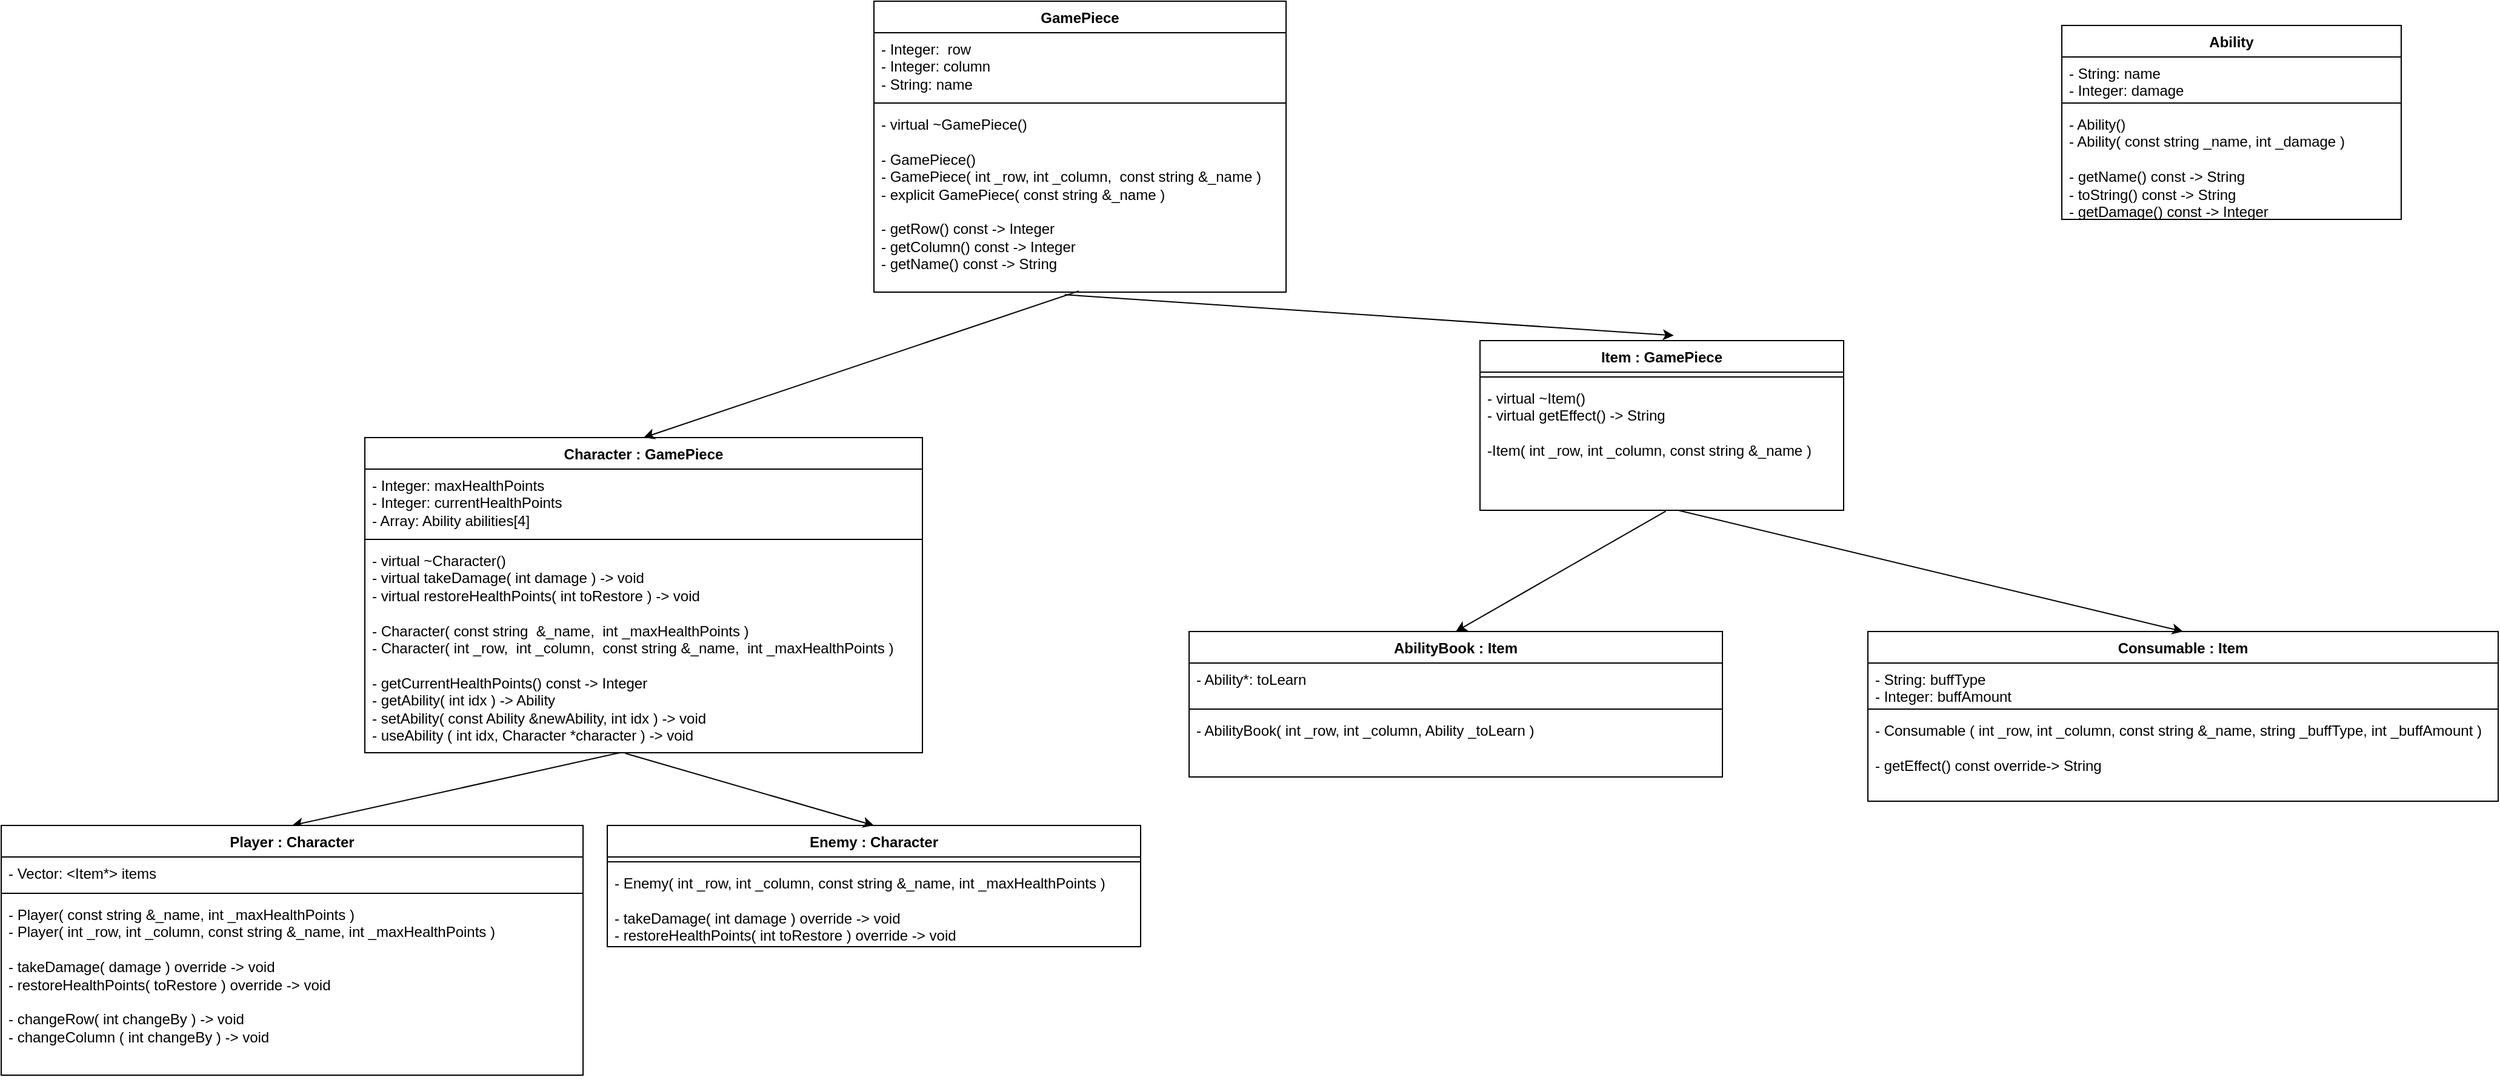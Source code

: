 <mxfile version="22.1.22" type="embed">
  <diagram id="C5RBs43oDa-KdzZeNtuy" name="Page-1">
    <mxGraphModel dx="2573" dy="144" grid="1" gridSize="20" guides="1" tooltips="1" connect="1" arrows="1" fold="1" page="1" pageScale="1" pageWidth="1600" pageHeight="1200" math="0" shadow="0">
      <root>
        <mxCell id="WIyWlLk6GJQsqaUBKTNV-0" />
        <mxCell id="WIyWlLk6GJQsqaUBKTNV-1" parent="WIyWlLk6GJQsqaUBKTNV-0" />
        <mxCell id="0" value="GamePiece" style="swimlane;fontStyle=1;align=center;verticalAlign=top;childLayout=stackLayout;horizontal=1;startSize=26;horizontalStack=0;resizeParent=1;resizeParentMax=0;resizeLast=0;collapsible=1;marginBottom=0;whiteSpace=wrap;html=1;" parent="WIyWlLk6GJQsqaUBKTNV-1" vertex="1">
          <mxGeometry x="660" y="20" width="340" height="240" as="geometry" />
        </mxCell>
        <mxCell id="1" value="- Integer:&amp;nbsp; row&lt;br&gt;- Integer: column&lt;br&gt;- String: name" style="text;strokeColor=none;fillColor=none;align=left;verticalAlign=top;spacingLeft=4;spacingRight=4;overflow=hidden;rotatable=0;points=[[0,0.5],[1,0.5]];portConstraint=eastwest;whiteSpace=wrap;html=1;" parent="0" vertex="1">
          <mxGeometry y="26" width="340" height="54" as="geometry" />
        </mxCell>
        <mxCell id="2" value="" style="line;strokeWidth=1;fillColor=none;align=left;verticalAlign=middle;spacingTop=-1;spacingLeft=3;spacingRight=3;rotatable=0;labelPosition=right;points=[];portConstraint=eastwest;strokeColor=inherit;" parent="0" vertex="1">
          <mxGeometry y="80" width="340" height="8" as="geometry" />
        </mxCell>
        <mxCell id="3" value="- virtual ~GamePiece()&lt;br&gt;&lt;br&gt;- GamePiece()&lt;br&gt;- GamePiece( int _row, int _column,&amp;nbsp; const string &amp;amp;_name )&lt;br&gt;- explicit GamePiece( const string &amp;amp;_name )&lt;br&gt;&lt;br&gt;- getRow() const -&amp;gt; Integer&lt;br&gt;- getColumn() const -&amp;gt; Integer&lt;br&gt;- getName() const -&amp;gt; String" style="text;strokeColor=none;fillColor=none;align=left;verticalAlign=top;spacingLeft=4;spacingRight=4;overflow=hidden;rotatable=0;points=[[0,0.5],[1,0.5]];portConstraint=eastwest;whiteSpace=wrap;html=1;" parent="0" vertex="1">
          <mxGeometry y="88" width="340" height="152" as="geometry" />
        </mxCell>
        <mxCell id="4" value="Character : GamePiece" style="swimlane;fontStyle=1;align=center;verticalAlign=top;childLayout=stackLayout;horizontal=1;startSize=26;horizontalStack=0;resizeParent=1;resizeParentMax=0;resizeLast=0;collapsible=1;marginBottom=0;whiteSpace=wrap;html=1;" parent="WIyWlLk6GJQsqaUBKTNV-1" vertex="1">
          <mxGeometry x="240" y="380" width="460" height="260" as="geometry" />
        </mxCell>
        <mxCell id="5" value="- Integer: maxHealthPoints&lt;br&gt;- Integer: currentHealthPoints&lt;br&gt;- Array: Ability abilities[4]" style="text;strokeColor=none;fillColor=none;align=left;verticalAlign=top;spacingLeft=4;spacingRight=4;overflow=hidden;rotatable=0;points=[[0,0.5],[1,0.5]];portConstraint=eastwest;whiteSpace=wrap;html=1;" parent="4" vertex="1">
          <mxGeometry y="26" width="460" height="54" as="geometry" />
        </mxCell>
        <mxCell id="6" value="" style="line;strokeWidth=1;fillColor=none;align=left;verticalAlign=middle;spacingTop=-1;spacingLeft=3;spacingRight=3;rotatable=0;labelPosition=right;points=[];portConstraint=eastwest;strokeColor=inherit;" parent="4" vertex="1">
          <mxGeometry y="80" width="460" height="8" as="geometry" />
        </mxCell>
        <mxCell id="7" value="- virtual ~Character()&lt;br&gt;- virtual takeDamage( int damage ) -&amp;gt; void&lt;br style=&quot;border-color: var(--border-color);&quot;&gt;- virtual restoreHealthPoints( int toRestore ) -&amp;gt; void&lt;br&gt;&lt;br&gt;- Character( const string&amp;nbsp; &amp;amp;_name,&amp;nbsp; int _maxHealthPoints )&lt;br&gt;- Character( int _row,&amp;nbsp; int _column,&amp;nbsp; const string &amp;amp;_name,&amp;nbsp; int _maxHealthPoints )&lt;br&gt;&lt;br&gt;- getCurrentHealthPoints() const -&amp;gt; Integer&lt;br&gt;- getAbility( int idx ) -&amp;gt; Ability&lt;br&gt;- setAbility( const Ability &amp;amp;newAbility, int idx ) -&amp;gt; void&lt;br&gt;- useAbility ( int idx, Character *character ) -&amp;gt; void" style="text;strokeColor=none;fillColor=none;align=left;verticalAlign=top;spacingLeft=4;spacingRight=4;overflow=hidden;rotatable=0;points=[[0,0.5],[1,0.5]];portConstraint=eastwest;whiteSpace=wrap;html=1;" parent="4" vertex="1">
          <mxGeometry y="88" width="460" height="172" as="geometry" />
        </mxCell>
        <mxCell id="10" value="" style="endArrow=classic;html=1;rounded=0;entryX=0.5;entryY=0;entryDx=0;entryDy=0;exitX=0.497;exitY=0.994;exitDx=0;exitDy=0;exitPerimeter=0;" parent="WIyWlLk6GJQsqaUBKTNV-1" source="3" target="4" edge="1">
          <mxGeometry width="50" height="50" relative="1" as="geometry">
            <mxPoint x="580" y="390" as="sourcePoint" />
            <mxPoint x="720" y="340" as="targetPoint" />
          </mxGeometry>
        </mxCell>
        <mxCell id="17" value="Enemy : Character" style="swimlane;fontStyle=1;align=center;verticalAlign=top;childLayout=stackLayout;horizontal=1;startSize=26;horizontalStack=0;resizeParent=1;resizeParentMax=0;resizeLast=0;collapsible=1;marginBottom=0;whiteSpace=wrap;html=1;" parent="WIyWlLk6GJQsqaUBKTNV-1" vertex="1">
          <mxGeometry x="440" y="700" width="440" height="100" as="geometry" />
        </mxCell>
        <mxCell id="19" value="" style="line;strokeWidth=1;fillColor=none;align=left;verticalAlign=middle;spacingTop=-1;spacingLeft=3;spacingRight=3;rotatable=0;labelPosition=right;points=[];portConstraint=eastwest;strokeColor=inherit;" parent="17" vertex="1">
          <mxGeometry y="26" width="440" height="8" as="geometry" />
        </mxCell>
        <mxCell id="20" value="- Enemy( int _row, int _column, const string &amp;amp;_name, int _maxHealthPoints )&lt;br&gt;&lt;br&gt;- takeDamage( int damage ) override -&amp;gt; void&lt;br&gt;- restoreHealthPoints( int toRestore ) override -&amp;gt; void" style="text;strokeColor=none;fillColor=none;align=left;verticalAlign=top;spacingLeft=4;spacingRight=4;overflow=hidden;rotatable=0;points=[[0,0.5],[1,0.5]];portConstraint=eastwest;whiteSpace=wrap;html=1;" parent="17" vertex="1">
          <mxGeometry y="34" width="440" height="66" as="geometry" />
        </mxCell>
        <mxCell id="21" value="" style="endArrow=classic;html=1;rounded=0;exitX=0.459;exitY=0.999;exitDx=0;exitDy=0;exitPerimeter=0;entryX=0.5;entryY=0;entryDx=0;entryDy=0;" parent="WIyWlLk6GJQsqaUBKTNV-1" source="7" target="54" edge="1">
          <mxGeometry width="50" height="50" relative="1" as="geometry">
            <mxPoint x="700" y="750" as="sourcePoint" />
            <mxPoint x="220" y="680" as="targetPoint" />
          </mxGeometry>
        </mxCell>
        <mxCell id="22" value="" style="endArrow=classic;html=1;rounded=0;entryX=0.5;entryY=0;entryDx=0;entryDy=0;exitX=0.467;exitY=1.003;exitDx=0;exitDy=0;exitPerimeter=0;" parent="WIyWlLk6GJQsqaUBKTNV-1" source="7" target="17" edge="1">
          <mxGeometry width="50" height="50" relative="1" as="geometry">
            <mxPoint x="560" y="640" as="sourcePoint" />
            <mxPoint x="750" y="700" as="targetPoint" />
          </mxGeometry>
        </mxCell>
        <mxCell id="24" value="Item : GamePiece" style="swimlane;fontStyle=1;align=center;verticalAlign=top;childLayout=stackLayout;horizontal=1;startSize=26;horizontalStack=0;resizeParent=1;resizeParentMax=0;resizeLast=0;collapsible=1;marginBottom=0;whiteSpace=wrap;html=1;" parent="WIyWlLk6GJQsqaUBKTNV-1" vertex="1">
          <mxGeometry x="1160" y="300" width="300" height="140" as="geometry" />
        </mxCell>
        <mxCell id="26" value="" style="line;strokeWidth=1;fillColor=none;align=left;verticalAlign=middle;spacingTop=-1;spacingLeft=3;spacingRight=3;rotatable=0;labelPosition=right;points=[];portConstraint=eastwest;strokeColor=inherit;" parent="24" vertex="1">
          <mxGeometry y="26" width="300" height="8" as="geometry" />
        </mxCell>
        <mxCell id="27" value="- virtual ~Item()&lt;br&gt;- virtual getEffect() -&amp;gt; String&lt;br&gt;&lt;br&gt;-Item( int _row, int _column, const string &amp;amp;_name )&lt;br&gt;" style="text;strokeColor=none;fillColor=none;align=left;verticalAlign=top;spacingLeft=4;spacingRight=4;overflow=hidden;rotatable=0;points=[[0,0.5],[1,0.5]];portConstraint=eastwest;whiteSpace=wrap;html=1;" parent="24" vertex="1">
          <mxGeometry y="34" width="300" height="106" as="geometry" />
        </mxCell>
        <mxCell id="28" value="" style="endArrow=classic;html=1;rounded=0;entryX=0.533;entryY=-0.03;entryDx=0;entryDy=0;entryPerimeter=0;exitX=0.463;exitY=1.014;exitDx=0;exitDy=0;exitPerimeter=0;" parent="WIyWlLk6GJQsqaUBKTNV-1" source="3" target="24" edge="1">
          <mxGeometry width="50" height="50" relative="1" as="geometry">
            <mxPoint x="700" y="510" as="sourcePoint" />
            <mxPoint x="750" y="460" as="targetPoint" />
          </mxGeometry>
        </mxCell>
        <mxCell id="29" value="AbilityBook : Item" style="swimlane;fontStyle=1;align=center;verticalAlign=top;childLayout=stackLayout;horizontal=1;startSize=26;horizontalStack=0;resizeParent=1;resizeParentMax=0;resizeLast=0;collapsible=1;marginBottom=0;whiteSpace=wrap;html=1;" parent="WIyWlLk6GJQsqaUBKTNV-1" vertex="1">
          <mxGeometry x="920" y="540" width="440" height="120" as="geometry" />
        </mxCell>
        <mxCell id="30" value="- Ability*: toLearn" style="text;strokeColor=none;fillColor=none;align=left;verticalAlign=top;spacingLeft=4;spacingRight=4;overflow=hidden;rotatable=0;points=[[0,0.5],[1,0.5]];portConstraint=eastwest;whiteSpace=wrap;html=1;" parent="29" vertex="1">
          <mxGeometry y="26" width="440" height="34" as="geometry" />
        </mxCell>
        <mxCell id="31" value="" style="line;strokeWidth=1;fillColor=none;align=left;verticalAlign=middle;spacingTop=-1;spacingLeft=3;spacingRight=3;rotatable=0;labelPosition=right;points=[];portConstraint=eastwest;strokeColor=inherit;" parent="29" vertex="1">
          <mxGeometry y="60" width="440" height="8" as="geometry" />
        </mxCell>
        <mxCell id="32" value="- AbilityBook( int _row, int _column, Ability _toLearn )&lt;br&gt;&lt;br&gt;" style="text;strokeColor=none;fillColor=none;align=left;verticalAlign=top;spacingLeft=4;spacingRight=4;overflow=hidden;rotatable=0;points=[[0,0.5],[1,0.5]];portConstraint=eastwest;whiteSpace=wrap;html=1;" parent="29" vertex="1">
          <mxGeometry y="68" width="440" height="52" as="geometry" />
        </mxCell>
        <mxCell id="44" value="Consumable : Item" style="swimlane;fontStyle=1;align=center;verticalAlign=top;childLayout=stackLayout;horizontal=1;startSize=26;horizontalStack=0;resizeParent=1;resizeParentMax=0;resizeLast=0;collapsible=1;marginBottom=0;whiteSpace=wrap;html=1;" parent="WIyWlLk6GJQsqaUBKTNV-1" vertex="1">
          <mxGeometry x="1480" y="540" width="520" height="140" as="geometry" />
        </mxCell>
        <mxCell id="45" value="- String: buffType&lt;br&gt;- Integer: buffAmount" style="text;strokeColor=none;fillColor=none;align=left;verticalAlign=top;spacingLeft=4;spacingRight=4;overflow=hidden;rotatable=0;points=[[0,0.5],[1,0.5]];portConstraint=eastwest;whiteSpace=wrap;html=1;" parent="44" vertex="1">
          <mxGeometry y="26" width="520" height="34" as="geometry" />
        </mxCell>
        <mxCell id="46" value="" style="line;strokeWidth=1;fillColor=none;align=left;verticalAlign=middle;spacingTop=-1;spacingLeft=3;spacingRight=3;rotatable=0;labelPosition=right;points=[];portConstraint=eastwest;strokeColor=inherit;" parent="44" vertex="1">
          <mxGeometry y="60" width="520" height="8" as="geometry" />
        </mxCell>
        <mxCell id="47" value="- Consumable ( int _row, int _column, const string &amp;amp;_name, string _buffType, int _buffAmount )&lt;br&gt;&lt;br&gt;- getEffect() const override-&amp;gt; String" style="text;strokeColor=none;fillColor=none;align=left;verticalAlign=top;spacingLeft=4;spacingRight=4;overflow=hidden;rotatable=0;points=[[0,0.5],[1,0.5]];portConstraint=eastwest;whiteSpace=wrap;html=1;" parent="44" vertex="1">
          <mxGeometry y="68" width="520" height="72" as="geometry" />
        </mxCell>
        <mxCell id="48" value="" style="endArrow=classic;html=1;rounded=0;entryX=0.5;entryY=0;entryDx=0;entryDy=0;exitX=0.511;exitY=1.006;exitDx=0;exitDy=0;exitPerimeter=0;" parent="WIyWlLk6GJQsqaUBKTNV-1" source="27" target="29" edge="1">
          <mxGeometry width="50" height="50" relative="1" as="geometry">
            <mxPoint x="1020" y="490" as="sourcePoint" />
            <mxPoint x="1070" y="440" as="targetPoint" />
          </mxGeometry>
        </mxCell>
        <mxCell id="49" value="" style="endArrow=classic;html=1;rounded=0;entryX=0.5;entryY=0;entryDx=0;entryDy=0;exitX=0.545;exitY=1;exitDx=0;exitDy=0;exitPerimeter=0;" parent="WIyWlLk6GJQsqaUBKTNV-1" source="27" target="44" edge="1">
          <mxGeometry width="50" height="50" relative="1" as="geometry">
            <mxPoint x="1020" y="510" as="sourcePoint" />
            <mxPoint x="1070" y="460" as="targetPoint" />
          </mxGeometry>
        </mxCell>
        <mxCell id="50" value="Ability" style="swimlane;fontStyle=1;align=center;verticalAlign=top;childLayout=stackLayout;horizontal=1;startSize=26;horizontalStack=0;resizeParent=1;resizeParentMax=0;resizeLast=0;collapsible=1;marginBottom=0;whiteSpace=wrap;html=1;" parent="WIyWlLk6GJQsqaUBKTNV-1" vertex="1">
          <mxGeometry x="1640" y="40" width="280" height="160" as="geometry" />
        </mxCell>
        <mxCell id="51" value="- String: name&lt;br&gt;- Integer: damage" style="text;strokeColor=none;fillColor=none;align=left;verticalAlign=top;spacingLeft=4;spacingRight=4;overflow=hidden;rotatable=0;points=[[0,0.5],[1,0.5]];portConstraint=eastwest;whiteSpace=wrap;html=1;" parent="50" vertex="1">
          <mxGeometry y="26" width="280" height="34" as="geometry" />
        </mxCell>
        <mxCell id="52" value="" style="line;strokeWidth=1;fillColor=none;align=left;verticalAlign=middle;spacingTop=-1;spacingLeft=3;spacingRight=3;rotatable=0;labelPosition=right;points=[];portConstraint=eastwest;strokeColor=inherit;" parent="50" vertex="1">
          <mxGeometry y="60" width="280" height="8" as="geometry" />
        </mxCell>
        <mxCell id="53" value="- Ability()&lt;br&gt;- Ability( const string _name, int _damage )&lt;br&gt;&lt;br&gt;- getName() const -&amp;gt; String&lt;br&gt;- toString() const -&amp;gt; String&lt;br&gt;- getDamage() const -&amp;gt; Integer" style="text;strokeColor=none;fillColor=none;align=left;verticalAlign=top;spacingLeft=4;spacingRight=4;overflow=hidden;rotatable=0;points=[[0,0.5],[1,0.5]];portConstraint=eastwest;whiteSpace=wrap;html=1;" parent="50" vertex="1">
          <mxGeometry y="68" width="280" height="92" as="geometry" />
        </mxCell>
        <mxCell id="54" value="Player : Character" style="swimlane;fontStyle=1;align=center;verticalAlign=top;childLayout=stackLayout;horizontal=1;startSize=26;horizontalStack=0;resizeParent=1;resizeParentMax=0;resizeLast=0;collapsible=1;marginBottom=0;whiteSpace=wrap;html=1;" parent="WIyWlLk6GJQsqaUBKTNV-1" vertex="1">
          <mxGeometry x="-60" y="700" width="480" height="206" as="geometry" />
        </mxCell>
        <mxCell id="55" value="- Vector: &amp;lt;Item*&amp;gt; items" style="text;strokeColor=none;fillColor=none;align=left;verticalAlign=top;spacingLeft=4;spacingRight=4;overflow=hidden;rotatable=0;points=[[0,0.5],[1,0.5]];portConstraint=eastwest;whiteSpace=wrap;html=1;" parent="54" vertex="1">
          <mxGeometry y="26" width="480" height="26" as="geometry" />
        </mxCell>
        <mxCell id="56" value="" style="line;strokeWidth=1;fillColor=none;align=left;verticalAlign=middle;spacingTop=-1;spacingLeft=3;spacingRight=3;rotatable=0;labelPosition=right;points=[];portConstraint=eastwest;strokeColor=inherit;" parent="54" vertex="1">
          <mxGeometry y="52" width="480" height="8" as="geometry" />
        </mxCell>
        <mxCell id="59" value="- Player( const string &amp;amp;_name, int _maxHealthPoints )&lt;br&gt;- Player( int _row, int _column, const string &amp;amp;_name, int _maxHealthPoints )&lt;br&gt;&lt;br&gt;- takeDamage( damage ) override -&amp;gt; void&lt;br&gt;- restoreHealthPoints( toRestore ) override -&amp;gt; void&lt;br&gt;&lt;br&gt;- changeRow( int changeBy ) -&amp;gt; void&lt;br&gt;- changeColumn ( int changeBy ) -&amp;gt; void" style="text;strokeColor=none;fillColor=none;align=left;verticalAlign=top;spacingLeft=4;spacingRight=4;overflow=hidden;rotatable=0;points=[[0,0.5],[1,0.5]];portConstraint=eastwest;whiteSpace=wrap;html=1;" parent="54" vertex="1">
          <mxGeometry y="60" width="480" height="146" as="geometry" />
        </mxCell>
      </root>
    </mxGraphModel>
  </diagram>
</mxfile>
